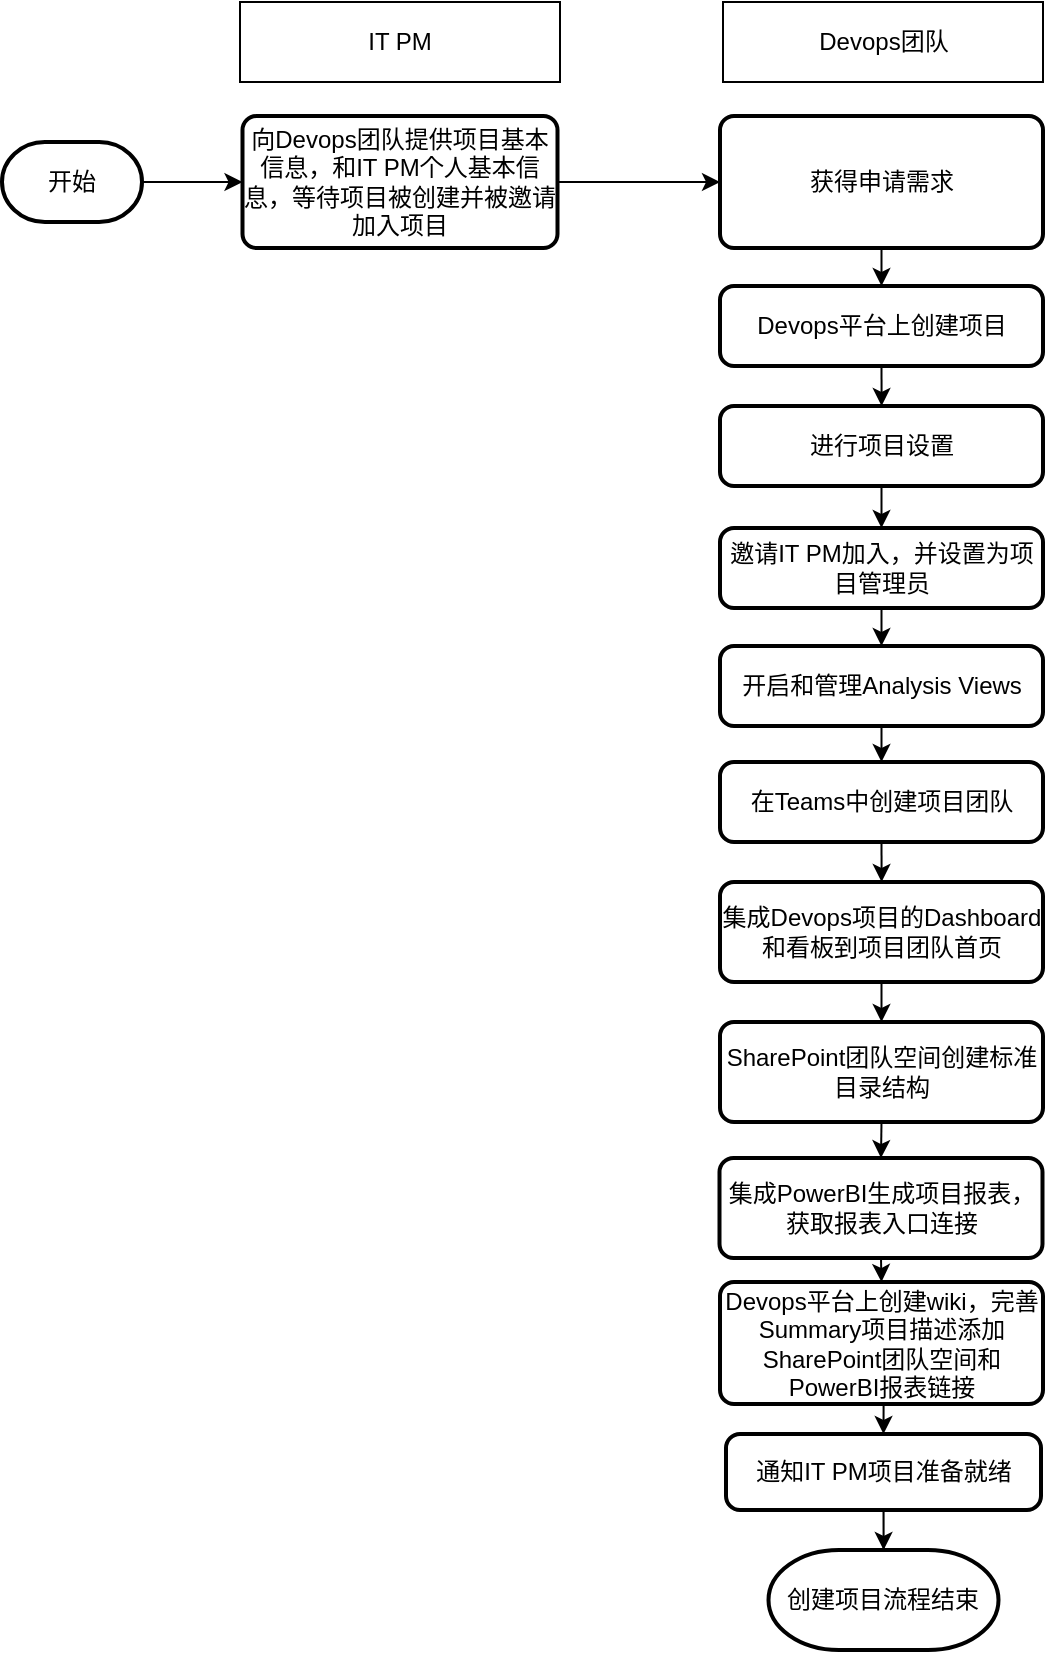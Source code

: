 <mxfile version="15.3.0" type="github">
  <diagram id="AuBM1nw7O5F66HEYCuex" name="Page-1">
    <mxGraphModel dx="1278" dy="979" grid="0" gridSize="10" guides="1" tooltips="1" connect="1" arrows="1" fold="1" page="0" pageScale="1" pageWidth="827" pageHeight="1169" math="0" shadow="0">
      <root>
        <mxCell id="0" />
        <mxCell id="1" parent="0" />
        <mxCell id="Mmjbvq9GVyGEjZoJUJHH-1" style="edgeStyle=orthogonalEdgeStyle;rounded=0;orthogonalLoop=1;jettySize=auto;html=1;exitX=1;exitY=0.5;exitDx=0;exitDy=0;exitPerimeter=0;" parent="1" source="Mmjbvq9GVyGEjZoJUJHH-2" target="Mmjbvq9GVyGEjZoJUJHH-12" edge="1">
          <mxGeometry relative="1" as="geometry" />
        </mxCell>
        <mxCell id="Mmjbvq9GVyGEjZoJUJHH-2" value="开始" style="strokeWidth=2;html=1;shape=mxgraph.flowchart.terminator;whiteSpace=wrap;" parent="1" vertex="1">
          <mxGeometry x="161" y="-10" width="70" height="40" as="geometry" />
        </mxCell>
        <mxCell id="Mmjbvq9GVyGEjZoJUJHH-5" value="IT PM" style="rounded=0;whiteSpace=wrap;html=1;" parent="1" vertex="1">
          <mxGeometry x="280" y="-80" width="160" height="40" as="geometry" />
        </mxCell>
        <mxCell id="Mmjbvq9GVyGEjZoJUJHH-6" value="Devops团队" style="rounded=0;whiteSpace=wrap;html=1;" parent="1" vertex="1">
          <mxGeometry x="521.5" y="-80" width="160" height="40" as="geometry" />
        </mxCell>
        <mxCell id="Mmjbvq9GVyGEjZoJUJHH-11" style="edgeStyle=orthogonalEdgeStyle;rounded=0;orthogonalLoop=1;jettySize=auto;html=1;exitX=1;exitY=0.5;exitDx=0;exitDy=0;entryX=0;entryY=0.5;entryDx=0;entryDy=0;" parent="1" source="Mmjbvq9GVyGEjZoJUJHH-12" target="Mmjbvq9GVyGEjZoJUJHH-14" edge="1">
          <mxGeometry relative="1" as="geometry" />
        </mxCell>
        <mxCell id="Mmjbvq9GVyGEjZoJUJHH-12" value="向Devops团队提供项目基本信息，和IT PM个人基本信息，等待项目被创建并被邀请加入项目" style="rounded=1;whiteSpace=wrap;html=1;absoluteArcSize=1;arcSize=14;strokeWidth=2;" parent="1" vertex="1">
          <mxGeometry x="281.25" y="-23" width="157.5" height="66" as="geometry" />
        </mxCell>
        <mxCell id="Mmjbvq9GVyGEjZoJUJHH-31" style="edgeStyle=orthogonalEdgeStyle;rounded=0;orthogonalLoop=1;jettySize=auto;html=1;exitX=0.5;exitY=1;exitDx=0;exitDy=0;entryX=0.5;entryY=0;entryDx=0;entryDy=0;" parent="1" source="Mmjbvq9GVyGEjZoJUJHH-14" target="Mmjbvq9GVyGEjZoJUJHH-23" edge="1">
          <mxGeometry relative="1" as="geometry" />
        </mxCell>
        <mxCell id="Mmjbvq9GVyGEjZoJUJHH-14" value="获得申请需求" style="rounded=1;whiteSpace=wrap;html=1;absoluteArcSize=1;arcSize=14;strokeWidth=2;" parent="1" vertex="1">
          <mxGeometry x="520" y="-23" width="161.5" height="66" as="geometry" />
        </mxCell>
        <mxCell id="Mmjbvq9GVyGEjZoJUJHH-22" style="edgeStyle=orthogonalEdgeStyle;rounded=0;orthogonalLoop=1;jettySize=auto;html=1;exitX=0.5;exitY=1;exitDx=0;exitDy=0;" parent="1" source="Mmjbvq9GVyGEjZoJUJHH-18" target="Mmjbvq9GVyGEjZoJUJHH-21" edge="1">
          <mxGeometry relative="1" as="geometry" />
        </mxCell>
        <mxCell id="Mmjbvq9GVyGEjZoJUJHH-18" value="&lt;div style=&quot;text-align: justify&quot;&gt;通知IT PM项目准备就绪&lt;/div&gt;" style="rounded=1;whiteSpace=wrap;html=1;absoluteArcSize=1;arcSize=14;strokeWidth=2;" parent="1" vertex="1">
          <mxGeometry x="523" y="636" width="157.5" height="38" as="geometry" />
        </mxCell>
        <mxCell id="Mmjbvq9GVyGEjZoJUJHH-21" value="创建项目流程结束" style="strokeWidth=2;html=1;shape=mxgraph.flowchart.terminator;whiteSpace=wrap;" parent="1" vertex="1">
          <mxGeometry x="544.25" y="694" width="115" height="50" as="geometry" />
        </mxCell>
        <mxCell id="Mmjbvq9GVyGEjZoJUJHH-32" style="edgeStyle=orthogonalEdgeStyle;rounded=0;orthogonalLoop=1;jettySize=auto;html=1;exitX=0.5;exitY=1;exitDx=0;exitDy=0;" parent="1" source="Mmjbvq9GVyGEjZoJUJHH-23" target="Mmjbvq9GVyGEjZoJUJHH-24" edge="1">
          <mxGeometry relative="1" as="geometry" />
        </mxCell>
        <mxCell id="Mmjbvq9GVyGEjZoJUJHH-23" value="Devops平台上创建项目" style="rounded=1;whiteSpace=wrap;html=1;absoluteArcSize=1;arcSize=14;strokeWidth=2;" parent="1" vertex="1">
          <mxGeometry x="520" y="62" width="161.5" height="40" as="geometry" />
        </mxCell>
        <mxCell id="Mmjbvq9GVyGEjZoJUJHH-33" style="edgeStyle=orthogonalEdgeStyle;rounded=0;orthogonalLoop=1;jettySize=auto;html=1;exitX=0.5;exitY=1;exitDx=0;exitDy=0;entryX=0.5;entryY=0;entryDx=0;entryDy=0;" parent="1" source="Mmjbvq9GVyGEjZoJUJHH-24" target="Mmjbvq9GVyGEjZoJUJHH-25" edge="1">
          <mxGeometry relative="1" as="geometry" />
        </mxCell>
        <mxCell id="Mmjbvq9GVyGEjZoJUJHH-24" value="进行项目设置" style="rounded=1;whiteSpace=wrap;html=1;absoluteArcSize=1;arcSize=14;strokeWidth=2;" parent="1" vertex="1">
          <mxGeometry x="520" y="122" width="161.5" height="40" as="geometry" />
        </mxCell>
        <mxCell id="Mmjbvq9GVyGEjZoJUJHH-34" style="edgeStyle=orthogonalEdgeStyle;rounded=0;orthogonalLoop=1;jettySize=auto;html=1;exitX=0.5;exitY=1;exitDx=0;exitDy=0;entryX=0.5;entryY=0;entryDx=0;entryDy=0;" parent="1" source="Mmjbvq9GVyGEjZoJUJHH-25" target="Mmjbvq9GVyGEjZoJUJHH-26" edge="1">
          <mxGeometry relative="1" as="geometry" />
        </mxCell>
        <mxCell id="Mmjbvq9GVyGEjZoJUJHH-25" value="邀请IT PM加入，并设置为项目管理员" style="rounded=1;whiteSpace=wrap;html=1;absoluteArcSize=1;arcSize=14;strokeWidth=2;" parent="1" vertex="1">
          <mxGeometry x="520" y="183" width="161.5" height="40" as="geometry" />
        </mxCell>
        <mxCell id="Mmjbvq9GVyGEjZoJUJHH-35" style="edgeStyle=orthogonalEdgeStyle;rounded=0;orthogonalLoop=1;jettySize=auto;html=1;exitX=0.5;exitY=1;exitDx=0;exitDy=0;entryX=0.5;entryY=0;entryDx=0;entryDy=0;" parent="1" source="Mmjbvq9GVyGEjZoJUJHH-26" target="Mmjbvq9GVyGEjZoJUJHH-27" edge="1">
          <mxGeometry relative="1" as="geometry" />
        </mxCell>
        <mxCell id="Mmjbvq9GVyGEjZoJUJHH-26" value="开启和管理Analysis Views" style="rounded=1;whiteSpace=wrap;html=1;absoluteArcSize=1;arcSize=14;strokeWidth=2;" parent="1" vertex="1">
          <mxGeometry x="520" y="242" width="161.5" height="40" as="geometry" />
        </mxCell>
        <mxCell id="Mmjbvq9GVyGEjZoJUJHH-36" style="edgeStyle=orthogonalEdgeStyle;rounded=0;orthogonalLoop=1;jettySize=auto;html=1;exitX=0.5;exitY=1;exitDx=0;exitDy=0;" parent="1" source="Mmjbvq9GVyGEjZoJUJHH-27" target="Mmjbvq9GVyGEjZoJUJHH-28" edge="1">
          <mxGeometry relative="1" as="geometry" />
        </mxCell>
        <mxCell id="Mmjbvq9GVyGEjZoJUJHH-27" value="在Teams中创建项目团队" style="rounded=1;whiteSpace=wrap;html=1;absoluteArcSize=1;arcSize=14;strokeWidth=2;" parent="1" vertex="1">
          <mxGeometry x="520" y="300" width="161.5" height="40" as="geometry" />
        </mxCell>
        <mxCell id="Mmjbvq9GVyGEjZoJUJHH-37" style="edgeStyle=orthogonalEdgeStyle;rounded=0;orthogonalLoop=1;jettySize=auto;html=1;exitX=0.5;exitY=1;exitDx=0;exitDy=0;entryX=0.5;entryY=0;entryDx=0;entryDy=0;" parent="1" source="Mmjbvq9GVyGEjZoJUJHH-28" target="Mmjbvq9GVyGEjZoJUJHH-29" edge="1">
          <mxGeometry relative="1" as="geometry" />
        </mxCell>
        <mxCell id="Mmjbvq9GVyGEjZoJUJHH-28" value="集成Devops项目的Dashboard和看板到项目团队首页" style="rounded=1;whiteSpace=wrap;html=1;absoluteArcSize=1;arcSize=14;strokeWidth=2;" parent="1" vertex="1">
          <mxGeometry x="520" y="360" width="161.5" height="50" as="geometry" />
        </mxCell>
        <mxCell id="f_P0Xr_lXuz6AC-YZcDA-5" style="edgeStyle=orthogonalEdgeStyle;rounded=0;orthogonalLoop=1;jettySize=auto;html=1;exitX=0.5;exitY=1;exitDx=0;exitDy=0;entryX=0.5;entryY=0;entryDx=0;entryDy=0;" edge="1" parent="1" source="Mmjbvq9GVyGEjZoJUJHH-29" target="f_P0Xr_lXuz6AC-YZcDA-2">
          <mxGeometry relative="1" as="geometry" />
        </mxCell>
        <mxCell id="Mmjbvq9GVyGEjZoJUJHH-29" value="SharePoint团队空间创建标准目录结构" style="rounded=1;whiteSpace=wrap;html=1;absoluteArcSize=1;arcSize=14;strokeWidth=2;" parent="1" vertex="1">
          <mxGeometry x="520" y="430" width="161.5" height="50" as="geometry" />
        </mxCell>
        <mxCell id="f_P0Xr_lXuz6AC-YZcDA-7" style="edgeStyle=orthogonalEdgeStyle;rounded=0;orthogonalLoop=1;jettySize=auto;html=1;exitX=0.5;exitY=1;exitDx=0;exitDy=0;entryX=0.5;entryY=0;entryDx=0;entryDy=0;" edge="1" parent="1" source="Mmjbvq9GVyGEjZoJUJHH-30" target="Mmjbvq9GVyGEjZoJUJHH-18">
          <mxGeometry relative="1" as="geometry" />
        </mxCell>
        <mxCell id="Mmjbvq9GVyGEjZoJUJHH-30" value="Devops平台上创建wiki，完善Summary项目描述添加SharePoint团队空间和PowerBI报表链接" style="rounded=1;whiteSpace=wrap;html=1;absoluteArcSize=1;arcSize=14;strokeWidth=2;" parent="1" vertex="1">
          <mxGeometry x="520" y="560" width="161.5" height="61" as="geometry" />
        </mxCell>
        <mxCell id="f_P0Xr_lXuz6AC-YZcDA-6" style="edgeStyle=orthogonalEdgeStyle;rounded=0;orthogonalLoop=1;jettySize=auto;html=1;exitX=0.5;exitY=1;exitDx=0;exitDy=0;entryX=0.5;entryY=0;entryDx=0;entryDy=0;" edge="1" parent="1" source="f_P0Xr_lXuz6AC-YZcDA-2" target="Mmjbvq9GVyGEjZoJUJHH-30">
          <mxGeometry relative="1" as="geometry" />
        </mxCell>
        <mxCell id="f_P0Xr_lXuz6AC-YZcDA-2" value="集成PowerBI生成项目报表，获取报表入口连接" style="rounded=1;whiteSpace=wrap;html=1;absoluteArcSize=1;arcSize=14;strokeWidth=2;" vertex="1" parent="1">
          <mxGeometry x="519.75" y="498" width="161.5" height="50" as="geometry" />
        </mxCell>
      </root>
    </mxGraphModel>
  </diagram>
</mxfile>

